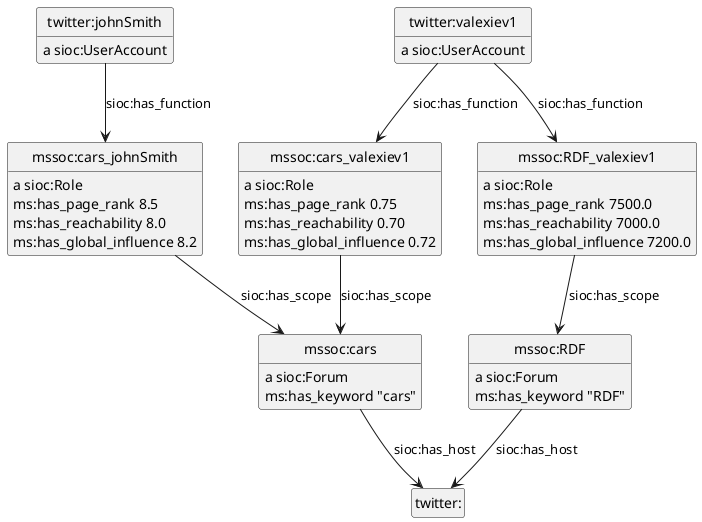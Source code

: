 @startuml
hide empty methods
hide empty attributes
hide circle
skinparam classAttributeIconSize 0
class twitter_johnSmith as "twitter:johnSmith"
twitter_johnSmith : a sioc:UserAccount
class mssoc_cars_johnSmith as "mssoc:cars_johnSmith"
twitter_johnSmith --> mssoc_cars_johnSmith : sioc:has_function
class mssoc_RDF_valexiev1 as "mssoc:RDF_valexiev1"
mssoc_RDF_valexiev1 : a sioc:Role
class mssoc_RDF as "mssoc:RDF"
mssoc_RDF_valexiev1 --> mssoc_RDF : sioc:has_scope
mssoc_RDF_valexiev1 : ms:has_page_rank 7500.0
mssoc_RDF_valexiev1 : ms:has_reachability 7000.0
mssoc_RDF_valexiev1 : ms:has_global_influence 7200.0
class twitter_valexiev1 as "twitter:valexiev1"
twitter_valexiev1 : a sioc:UserAccount
twitter_valexiev1 --> mssoc_RDF_valexiev1 : sioc:has_function
class mssoc_cars_valexiev1 as "mssoc:cars_valexiev1"
twitter_valexiev1 --> mssoc_cars_valexiev1 : sioc:has_function
mssoc_cars_valexiev1 : a sioc:Role
class mssoc_cars as "mssoc:cars"
mssoc_cars_valexiev1 --> mssoc_cars : sioc:has_scope
mssoc_cars_valexiev1 : ms:has_page_rank 0.75
mssoc_cars_valexiev1 : ms:has_reachability 0.70
mssoc_cars_valexiev1 : ms:has_global_influence 0.72
mssoc_RDF : a sioc:Forum
class twitter_ as "twitter:"
mssoc_RDF --> twitter_ : sioc:has_host
mssoc_RDF : ms:has_keyword "RDF"
mssoc_cars_johnSmith : a sioc:Role
mssoc_cars_johnSmith --> mssoc_cars : sioc:has_scope
mssoc_cars_johnSmith : ms:has_page_rank 8.5
mssoc_cars_johnSmith : ms:has_reachability 8.0
mssoc_cars_johnSmith : ms:has_global_influence 8.2
mssoc_cars : a sioc:Forum
mssoc_cars --> twitter_ : sioc:has_host
mssoc_cars : ms:has_keyword "cars"
@enduml
